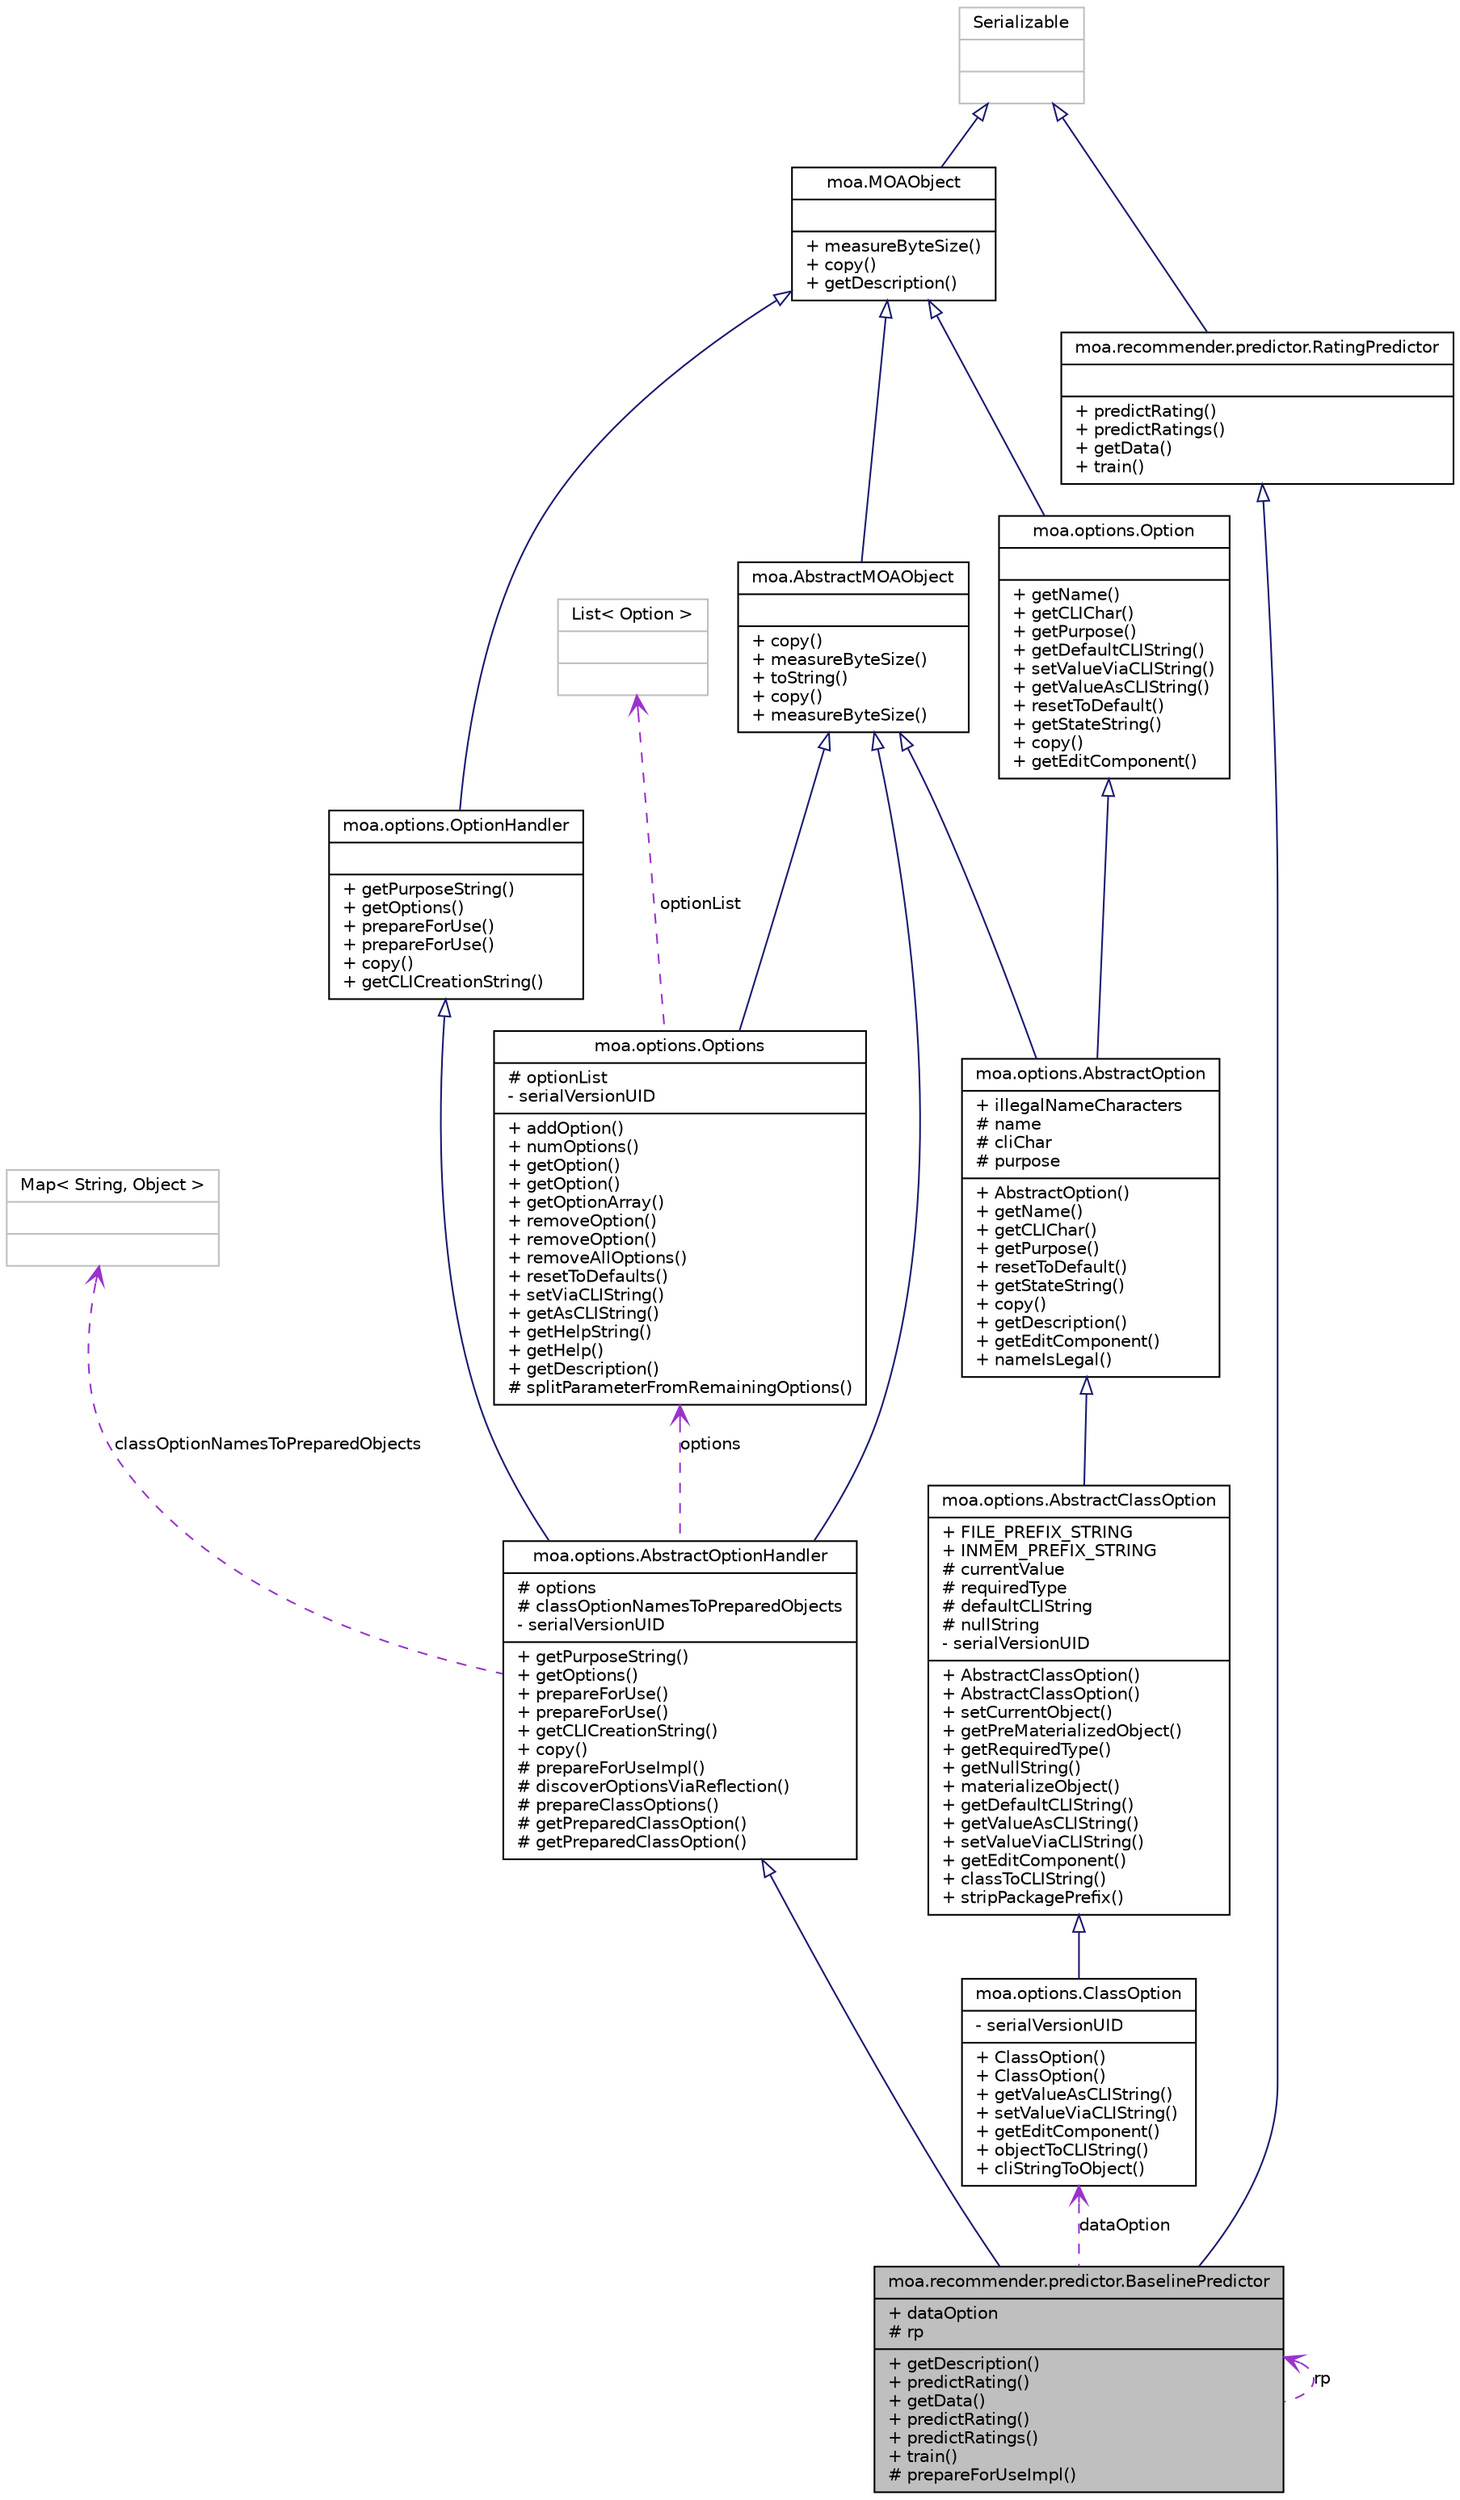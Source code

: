 digraph G
{
  edge [fontname="Helvetica",fontsize="10",labelfontname="Helvetica",labelfontsize="10"];
  node [fontname="Helvetica",fontsize="10",shape=record];
  Node1 [label="{moa.recommender.predictor.BaselinePredictor\n|+ dataOption\l# rp\l|+ getDescription()\l+ predictRating()\l+ getData()\l+ predictRating()\l+ predictRatings()\l+ train()\l# prepareForUseImpl()\l}",height=0.2,width=0.4,color="black", fillcolor="grey75", style="filled" fontcolor="black"];
  Node2 -> Node1 [dir=back,color="midnightblue",fontsize="10",style="solid",arrowtail="empty",fontname="Helvetica"];
  Node2 [label="{moa.options.AbstractOptionHandler\n|# options\l# classOptionNamesToPreparedObjects\l- serialVersionUID\l|+ getPurposeString()\l+ getOptions()\l+ prepareForUse()\l+ prepareForUse()\l+ getCLICreationString()\l+ copy()\l# prepareForUseImpl()\l# discoverOptionsViaReflection()\l# prepareClassOptions()\l# getPreparedClassOption()\l# getPreparedClassOption()\l}",height=0.2,width=0.4,color="black", fillcolor="white", style="filled",URL="$classmoa_1_1options_1_1AbstractOptionHandler.html",tooltip="Abstract Option Handler."];
  Node3 -> Node2 [dir=back,color="midnightblue",fontsize="10",style="solid",arrowtail="empty",fontname="Helvetica"];
  Node3 [label="{moa.AbstractMOAObject\n||+ copy()\l+ measureByteSize()\l+ toString()\l+ copy()\l+ measureByteSize()\l}",height=0.2,width=0.4,color="black", fillcolor="white", style="filled",URL="$classmoa_1_1AbstractMOAObject.html",tooltip="Abstract MOA Object."];
  Node4 -> Node3 [dir=back,color="midnightblue",fontsize="10",style="solid",arrowtail="empty",fontname="Helvetica"];
  Node4 [label="{moa.MOAObject\n||+ measureByteSize()\l+ copy()\l+ getDescription()\l}",height=0.2,width=0.4,color="black", fillcolor="white", style="filled",URL="$interfacemoa_1_1MOAObject.html",tooltip="Interface implemented by classes in MOA, so that all are serializable, can produce..."];
  Node5 -> Node4 [dir=back,color="midnightblue",fontsize="10",style="solid",arrowtail="empty",fontname="Helvetica"];
  Node5 [label="{Serializable\n||}",height=0.2,width=0.4,color="grey75", fillcolor="white", style="filled"];
  Node6 -> Node2 [dir=back,color="midnightblue",fontsize="10",style="solid",arrowtail="empty",fontname="Helvetica"];
  Node6 [label="{moa.options.OptionHandler\n||+ getPurposeString()\l+ getOptions()\l+ prepareForUse()\l+ prepareForUse()\l+ copy()\l+ getCLICreationString()\l}",height=0.2,width=0.4,color="black", fillcolor="white", style="filled",URL="$interfacemoa_1_1options_1_1OptionHandler.html",tooltip="Interface representing an object that handles options or parameters."];
  Node4 -> Node6 [dir=back,color="midnightblue",fontsize="10",style="solid",arrowtail="empty",fontname="Helvetica"];
  Node7 -> Node2 [dir=back,color="darkorchid3",fontsize="10",style="dashed",label="classOptionNamesToPreparedObjects",arrowtail="open",fontname="Helvetica"];
  Node7 [label="{Map\< String, Object \>\n||}",height=0.2,width=0.4,color="grey75", fillcolor="white", style="filled"];
  Node8 -> Node2 [dir=back,color="darkorchid3",fontsize="10",style="dashed",label="options",arrowtail="open",fontname="Helvetica"];
  Node8 [label="{moa.options.Options\n|# optionList\l- serialVersionUID\l|+ addOption()\l+ numOptions()\l+ getOption()\l+ getOption()\l+ getOptionArray()\l+ removeOption()\l+ removeOption()\l+ removeAllOptions()\l+ resetToDefaults()\l+ setViaCLIString()\l+ getAsCLIString()\l+ getHelpString()\l+ getHelp()\l+ getDescription()\l# splitParameterFromRemainingOptions()\l}",height=0.2,width=0.4,color="black", fillcolor="white", style="filled",URL="$classmoa_1_1options_1_1Options.html",tooltip="File option."];
  Node3 -> Node8 [dir=back,color="midnightblue",fontsize="10",style="solid",arrowtail="empty",fontname="Helvetica"];
  Node9 -> Node8 [dir=back,color="darkorchid3",fontsize="10",style="dashed",label="optionList",arrowtail="open",fontname="Helvetica"];
  Node9 [label="{List\< Option \>\n||}",height=0.2,width=0.4,color="grey75", fillcolor="white", style="filled"];
  Node10 -> Node1 [dir=back,color="midnightblue",fontsize="10",style="solid",arrowtail="empty",fontname="Helvetica"];
  Node10 [label="{moa.recommender.predictor.RatingPredictor\n||+ predictRating()\l+ predictRatings()\l+ getData()\l+ train()\l}",height=0.2,width=0.4,color="black", fillcolor="white", style="filled",URL="$interfacemoa_1_1recommender_1_1predictor_1_1RatingPredictor.html",tooltip="Rating predicting algorithm."];
  Node5 -> Node10 [dir=back,color="midnightblue",fontsize="10",style="solid",arrowtail="empty",fontname="Helvetica"];
  Node1 -> Node1 [dir=back,color="darkorchid3",fontsize="10",style="dashed",label="rp",arrowtail="open",fontname="Helvetica"];
  Node11 -> Node1 [dir=back,color="darkorchid3",fontsize="10",style="dashed",label="dataOption",arrowtail="open",fontname="Helvetica"];
  Node11 [label="{moa.options.ClassOption\n|- serialVersionUID\l|+ ClassOption()\l+ ClassOption()\l+ getValueAsCLIString()\l+ setValueViaCLIString()\l+ getEditComponent()\l+ objectToCLIString()\l+ cliStringToObject()\l}",height=0.2,width=0.4,color="black", fillcolor="white", style="filled",URL="$classmoa_1_1options_1_1ClassOption.html",tooltip="Class option."];
  Node12 -> Node11 [dir=back,color="midnightblue",fontsize="10",style="solid",arrowtail="empty",fontname="Helvetica"];
  Node12 [label="{moa.options.AbstractClassOption\n|+ FILE_PREFIX_STRING\l+ INMEM_PREFIX_STRING\l# currentValue\l# requiredType\l# defaultCLIString\l# nullString\l- serialVersionUID\l|+ AbstractClassOption()\l+ AbstractClassOption()\l+ setCurrentObject()\l+ getPreMaterializedObject()\l+ getRequiredType()\l+ getNullString()\l+ materializeObject()\l+ getDefaultCLIString()\l+ getValueAsCLIString()\l+ setValueViaCLIString()\l+ getEditComponent()\l+ classToCLIString()\l+ stripPackagePrefix()\l}",height=0.2,width=0.4,color="black", fillcolor="white", style="filled",URL="$classmoa_1_1options_1_1AbstractClassOption.html",tooltip="Abstract class option."];
  Node13 -> Node12 [dir=back,color="midnightblue",fontsize="10",style="solid",arrowtail="empty",fontname="Helvetica"];
  Node13 [label="{moa.options.AbstractOption\n|+ illegalNameCharacters\l# name\l# cliChar\l# purpose\l|+ AbstractOption()\l+ getName()\l+ getCLIChar()\l+ getPurpose()\l+ resetToDefault()\l+ getStateString()\l+ copy()\l+ getDescription()\l+ getEditComponent()\l+ nameIsLegal()\l}",height=0.2,width=0.4,color="black", fillcolor="white", style="filled",URL="$classmoa_1_1options_1_1AbstractOption.html",tooltip="Abstract option."];
  Node3 -> Node13 [dir=back,color="midnightblue",fontsize="10",style="solid",arrowtail="empty",fontname="Helvetica"];
  Node14 -> Node13 [dir=back,color="midnightblue",fontsize="10",style="solid",arrowtail="empty",fontname="Helvetica"];
  Node14 [label="{moa.options.Option\n||+ getName()\l+ getCLIChar()\l+ getPurpose()\l+ getDefaultCLIString()\l+ setValueViaCLIString()\l+ getValueAsCLIString()\l+ resetToDefault()\l+ getStateString()\l+ copy()\l+ getEditComponent()\l}",height=0.2,width=0.4,color="black", fillcolor="white", style="filled",URL="$interfacemoa_1_1options_1_1Option.html",tooltip="Interface representing an option or parameter."];
  Node4 -> Node14 [dir=back,color="midnightblue",fontsize="10",style="solid",arrowtail="empty",fontname="Helvetica"];
}
